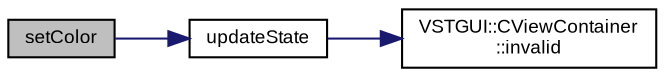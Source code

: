 digraph "setColor"
{
  bgcolor="transparent";
  edge [fontname="Arial",fontsize="9",labelfontname="Arial",labelfontsize="9"];
  node [fontname="Arial",fontsize="9",shape=record];
  rankdir="LR";
  Node1 [label="setColor",height=0.2,width=0.4,color="black", fillcolor="grey75", style="filled" fontcolor="black"];
  Node1 -> Node2 [color="midnightblue",fontsize="9",style="solid",fontname="Arial"];
  Node2 [label="updateState",height=0.2,width=0.4,color="black",URL="$class_v_s_t_g_u_i_1_1_c_color_chooser.html#aa5dabf4a89c5e3410a829e6a3d042c1f"];
  Node2 -> Node3 [color="midnightblue",fontsize="9",style="solid",fontname="Arial"];
  Node3 [label="VSTGUI::CViewContainer\l::invalid",height=0.2,width=0.4,color="black",URL="$class_v_s_t_g_u_i_1_1_c_view_container.html#a51647a4891b4a9cbaf8595171c5ad3fc",tooltip="mark whole view as invalid "];
}
